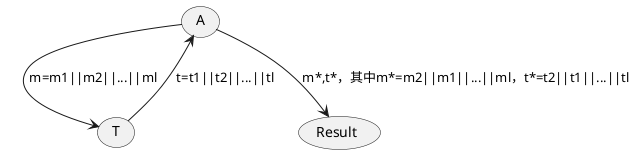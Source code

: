 @startuml
(A) --> (T): m=m1||m2||...||ml
(T) --> (A): t=t1||t2||...||tl
(A) --> (Result): m*,t*，其中m*=m2||m1||...||ml，t*=t2||t1||...||tl
@enduml
